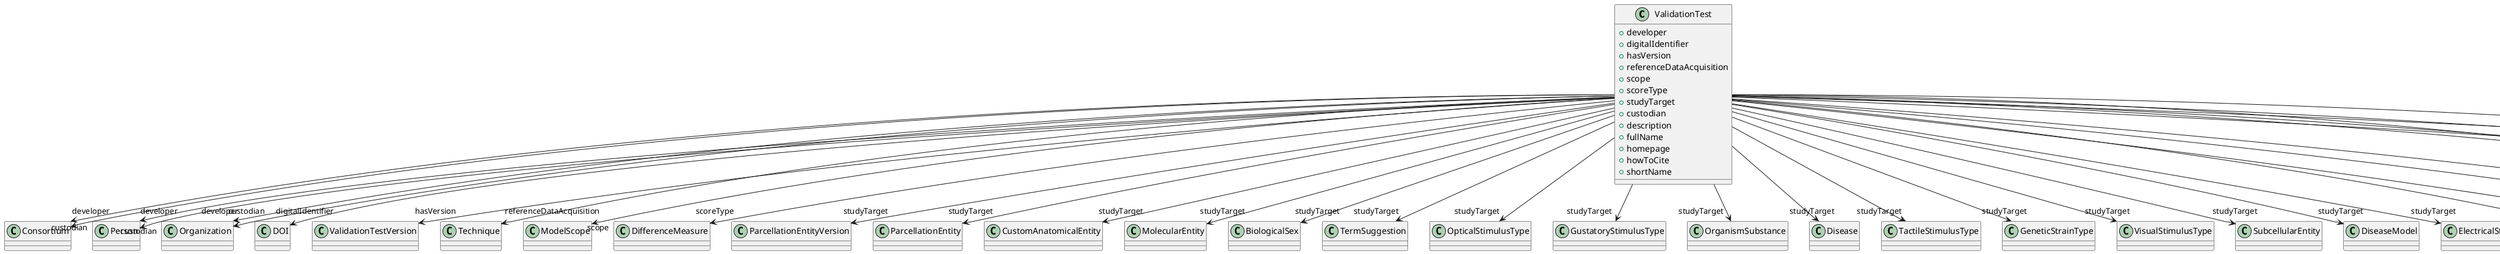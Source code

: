 @startuml
class ValidationTest {
+developer
+digitalIdentifier
+hasVersion
+referenceDataAcquisition
+scope
+scoreType
+studyTarget
+custodian
+description
+fullName
+homepage
+howToCite
+shortName

}
ValidationTest -d-> "developer" Consortium
ValidationTest -d-> "developer" Person
ValidationTest -d-> "developer" Organization
ValidationTest -d-> "digitalIdentifier" DOI
ValidationTest -d-> "hasVersion" ValidationTestVersion
ValidationTest -d-> "referenceDataAcquisition" Technique
ValidationTest -d-> "scope" ModelScope
ValidationTest -d-> "scoreType" DifferenceMeasure
ValidationTest -d-> "studyTarget" ParcellationEntityVersion
ValidationTest -d-> "studyTarget" ParcellationEntity
ValidationTest -d-> "studyTarget" CustomAnatomicalEntity
ValidationTest -d-> "studyTarget" MolecularEntity
ValidationTest -d-> "studyTarget" BiologicalSex
ValidationTest -d-> "studyTarget" TermSuggestion
ValidationTest -d-> "studyTarget" OpticalStimulusType
ValidationTest -d-> "studyTarget" GustatoryStimulusType
ValidationTest -d-> "studyTarget" OrganismSubstance
ValidationTest -d-> "studyTarget" Disease
ValidationTest -d-> "studyTarget" TactileStimulusType
ValidationTest -d-> "studyTarget" GeneticStrainType
ValidationTest -d-> "studyTarget" VisualStimulusType
ValidationTest -d-> "studyTarget" SubcellularEntity
ValidationTest -d-> "studyTarget" DiseaseModel
ValidationTest -d-> "studyTarget" ElectricalStimulusType
ValidationTest -d-> "studyTarget" Handedness
ValidationTest -d-> "studyTarget" AuditoryStimulusType
ValidationTest -d-> "studyTarget" UBERONParcellation
ValidationTest -d-> "studyTarget" OlfactoryStimulusType
ValidationTest -d-> "studyTarget" CellType
ValidationTest -d-> "studyTarget" BreedingType
ValidationTest -d-> "studyTarget" BiologicalOrder
ValidationTest -d-> "studyTarget" Species
ValidationTest -d-> "studyTarget" OrganismSystem
ValidationTest -d-> "studyTarget" Organ
ValidationTest -d-> "studyTarget" CellCultureType
ValidationTest -d-> "custodian" Consortium
ValidationTest -d-> "custodian" Person
ValidationTest -d-> "custodian" Organization

@enduml